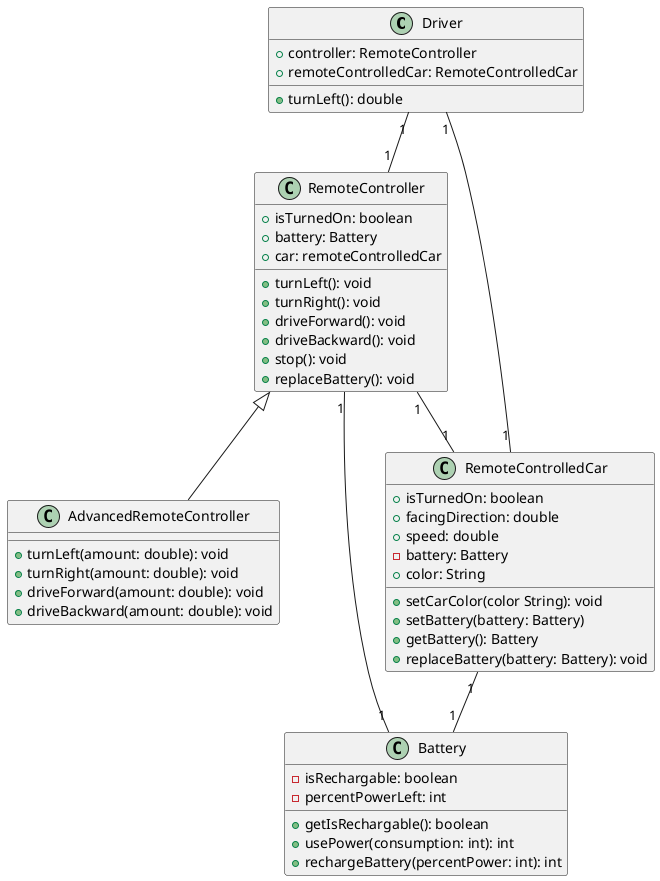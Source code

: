 @startuml
class Driver{
    + controller: RemoteController
    + remoteControlledCar: RemoteControlledCar
    + turnLeft(): double
}

class RemoteController{
    + isTurnedOn: boolean
    + battery: Battery
    + car: remoteControlledCar
    + turnLeft(): void
    + turnRight(): void
    + driveForward(): void
    + driveBackward(): void
    + stop(): void
    + replaceBattery(): void
}

class AdvancedRemoteController extends RemoteController{
    + turnLeft(amount: double): void
    + turnRight(amount: double): void
    + driveForward(amount: double): void
    + driveBackward(amount: double): void

}

Driver "1" -- "1" RemoteController
Driver "1" -- "1" RemoteControlledCar
RemoteController "1" -- "1" RemoteControlledCar


class RemoteControlledCar{
    + isTurnedOn: boolean
    + facingDirection: double
    + speed: double
    - battery: Battery
    + color: String
    + setCarColor(color String): void
    + setBattery(battery: Battery)
    + getBattery(): Battery
    + replaceBattery(battery: Battery): void

}

RemoteControlledCar "1" -- "1" Battery
RemoteController "1" -- "1" Battery


class Battery{
    - isRechargable: boolean
    - percentPowerLeft: int

    + getIsRechargable(): boolean
    + usePower(consumption: int): int
    + rechargeBattery(percentPower: int): int


' for a more complete system then i would probably use
' an interface for electronic components and keep
' battery functions together.
}

@enduml